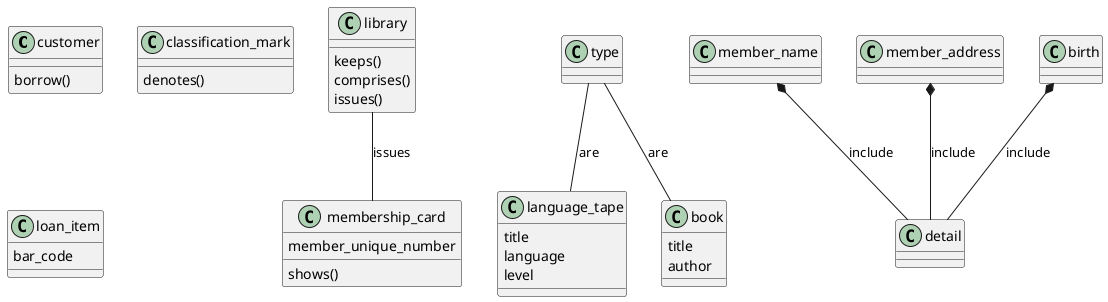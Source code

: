 @startuml
class customer {
  borrow()
}

class library {
  keeps()
  comprises()
  issues()
}

class membership_card {
  member_unique_number
  shows()
}

class classification_mark {
  denotes()
}

class type {
}

class language_tape {
  title
  language
  level
}

class book {
  title
  author
}

class loan_item {
  bar_code
}

library -- membership_card : issues
type -- language_tape : are
type -- book : are
member_name *-- detail : include
member_address *-- detail : include
birth *-- detail : include
@enduml